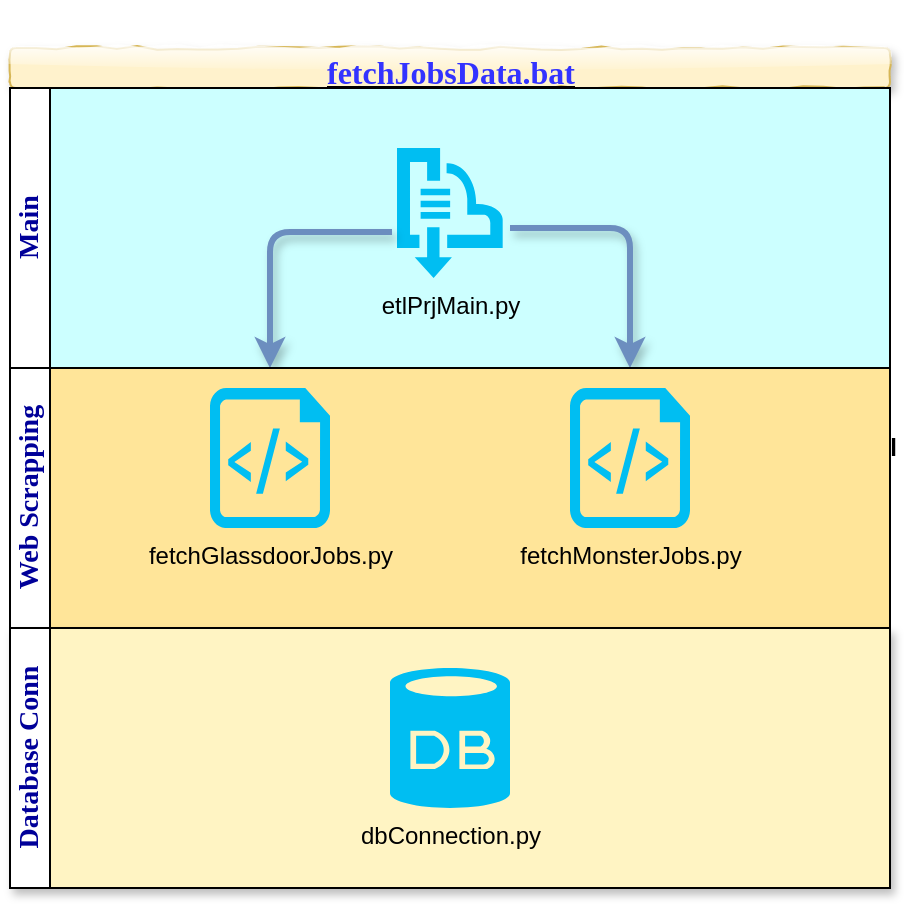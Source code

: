 <mxfile version="12.2.6" type="device" pages="1"><diagram id="PZMcp5Muoy_-iGvkNl9F" name="Page-1"><mxGraphModel dx="776" dy="419" grid="1" gridSize="10" guides="1" tooltips="1" connect="1" arrows="1" fold="1" page="1" pageScale="1" pageWidth="850" pageHeight="1100" math="0" shadow="0"><root><mxCell id="0"/><mxCell id="1" parent="0"/><mxCell id="wYBJlSs__TgeqRq4DBWS-2" value="Pool" style="swimlane;html=1;childLayout=stackLayout;resizeParent=1;resizeParentMax=0;horizontal=1;startSize=20;horizontalStack=0;shadow=1;flipV=0;direction=south;fillColor=none;strokeColor=none;swimlaneFillColor=none;" parent="1" vertex="1"><mxGeometry x="130" width="440" height="440" as="geometry"/></mxCell><mxCell id="JnDWXpLY2fYK2aXP9ZtV-14" value="&lt;b&gt;&lt;u&gt;&lt;font style=&quot;font-size: 16px&quot; color=&quot;#3333ff&quot; face=&quot;Georgia&quot;&gt;fetchJobsData.bat&lt;/font&gt;&lt;/u&gt;&lt;/b&gt;" style="text;html=1;resizable=0;points=[];autosize=1;align=center;verticalAlign=top;spacingTop=-4;rounded=1;glass=1;shadow=1;comic=1;imageAlign=center;strokeColor=#d6b656;fillColor=#fff2cc;" vertex="1" parent="wYBJlSs__TgeqRq4DBWS-2"><mxGeometry y="20" width="440" height="20" as="geometry"/></mxCell><mxCell id="wYBJlSs__TgeqRq4DBWS-3" value="&lt;font color=&quot;#000099&quot; style=&quot;font-size: 14px&quot; face=&quot;Comic Sans MS&quot;&gt;Main&lt;/font&gt;" style="swimlane;html=1;startSize=20;horizontal=0;flipV=0;gradientColor=none;swimlaneFillColor=#CCFFFF;strokeWidth=1;" parent="wYBJlSs__TgeqRq4DBWS-2" vertex="1"><mxGeometry y="40" width="440" height="140" as="geometry"><mxRectangle y="20" width="660" height="60" as="alternateBounds"/></mxGeometry></mxCell><mxCell id="JnDWXpLY2fYK2aXP9ZtV-5" value="etlPrjMain.py" style="verticalLabelPosition=bottom;html=1;verticalAlign=top;align=center;strokeColor=none;fillColor=#00BEF2;shape=mxgraph.azure.service_bus;pointerEvents=1;shadow=0;" vertex="1" parent="wYBJlSs__TgeqRq4DBWS-3"><mxGeometry x="193.5" y="30" width="53" height="65" as="geometry"/></mxCell><mxCell id="JnDWXpLY2fYK2aXP9ZtV-15" value="" style="edgeStyle=segmentEdgeStyle;endArrow=classic;html=1;strokeWidth=3;fillColor=#dae8fc;strokeColor=#6c8ebf;shadow=1;" edge="1" parent="wYBJlSs__TgeqRq4DBWS-3"><mxGeometry width="50" height="50" relative="1" as="geometry"><mxPoint x="250" y="70" as="sourcePoint"/><mxPoint x="310" y="140" as="targetPoint"/></mxGeometry></mxCell><mxCell id="JnDWXpLY2fYK2aXP9ZtV-16" value="" style="edgeStyle=segmentEdgeStyle;endArrow=classic;html=1;strokeWidth=3;fillColor=#dae8fc;strokeColor=#6c8ebf;shadow=1;exitX=-0.047;exitY=0.646;exitDx=0;exitDy=0;exitPerimeter=0;" edge="1" parent="wYBJlSs__TgeqRq4DBWS-3" source="JnDWXpLY2fYK2aXP9ZtV-5"><mxGeometry width="50" height="50" relative="1" as="geometry"><mxPoint x="100" y="70" as="sourcePoint"/><mxPoint x="130" y="140" as="targetPoint"/><Array as="points"><mxPoint x="130" y="72"/></Array></mxGeometry></mxCell><mxCell id="wYBJlSs__TgeqRq4DBWS-4" value="&lt;font style=&quot;font-size: 14px&quot; face=&quot;Comic Sans MS&quot; color=&quot;#000099&quot;&gt;Web Scrapping&lt;/font&gt;" style="swimlane;html=1;startSize=20;horizontal=0;swimlaneFillColor=#FFE599;" parent="wYBJlSs__TgeqRq4DBWS-2" vertex="1"><mxGeometry y="180" width="440" height="130" as="geometry"/></mxCell><mxCell id="JnDWXpLY2fYK2aXP9ZtV-8" value="fetchGlassdoorJobs.py" style="verticalLabelPosition=bottom;html=1;verticalAlign=top;align=center;strokeColor=none;fillColor=#00BEF2;shape=mxgraph.azure.script_file;pointerEvents=1;shadow=0;" vertex="1" parent="wYBJlSs__TgeqRq4DBWS-4"><mxGeometry x="100" y="10" width="60" height="70" as="geometry"/></mxCell><mxCell id="JnDWXpLY2fYK2aXP9ZtV-12" value="fetchMonsterJobs.py" style="verticalLabelPosition=bottom;html=1;verticalAlign=top;align=center;strokeColor=none;fillColor=#00BEF2;shape=mxgraph.azure.script_file;pointerEvents=1;shadow=0;" vertex="1" parent="wYBJlSs__TgeqRq4DBWS-4"><mxGeometry x="280" y="10" width="60" height="70" as="geometry"/></mxCell><mxCell id="wYBJlSs__TgeqRq4DBWS-5" value="&lt;font style=&quot;font-size: 14px&quot; face=&quot;Comic Sans MS&quot; color=&quot;#000099&quot;&gt;Database Conn&lt;/font&gt;" style="swimlane;html=1;startSize=20;horizontal=0;shadow=1;swimlaneFillColor=#FFF4C3;" parent="wYBJlSs__TgeqRq4DBWS-2" vertex="1"><mxGeometry y="310" width="440" height="130" as="geometry"/></mxCell><mxCell id="JnDWXpLY2fYK2aXP9ZtV-2" value="dbConnection.py" style="verticalLabelPosition=bottom;html=1;verticalAlign=top;align=center;strokeColor=none;fillColor=#00BEF2;shape=mxgraph.azure.database;shadow=0;" vertex="1" parent="wYBJlSs__TgeqRq4DBWS-5"><mxGeometry x="190" y="20" width="60" height="70" as="geometry"/></mxCell></root></mxGraphModel></diagram></mxfile>